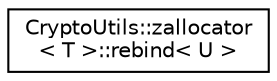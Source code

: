 digraph "类继承关系图"
{
  edge [fontname="Helvetica",fontsize="10",labelfontname="Helvetica",labelfontsize="10"];
  node [fontname="Helvetica",fontsize="10",shape=record];
  rankdir="LR";
  Node0 [label="CryptoUtils::zallocator\l\< T \>::rebind\< U \>",height=0.2,width=0.4,color="black", fillcolor="white", style="filled",URL="$struct_crypto_utils_1_1zallocator_1_1rebind.html"];
}
